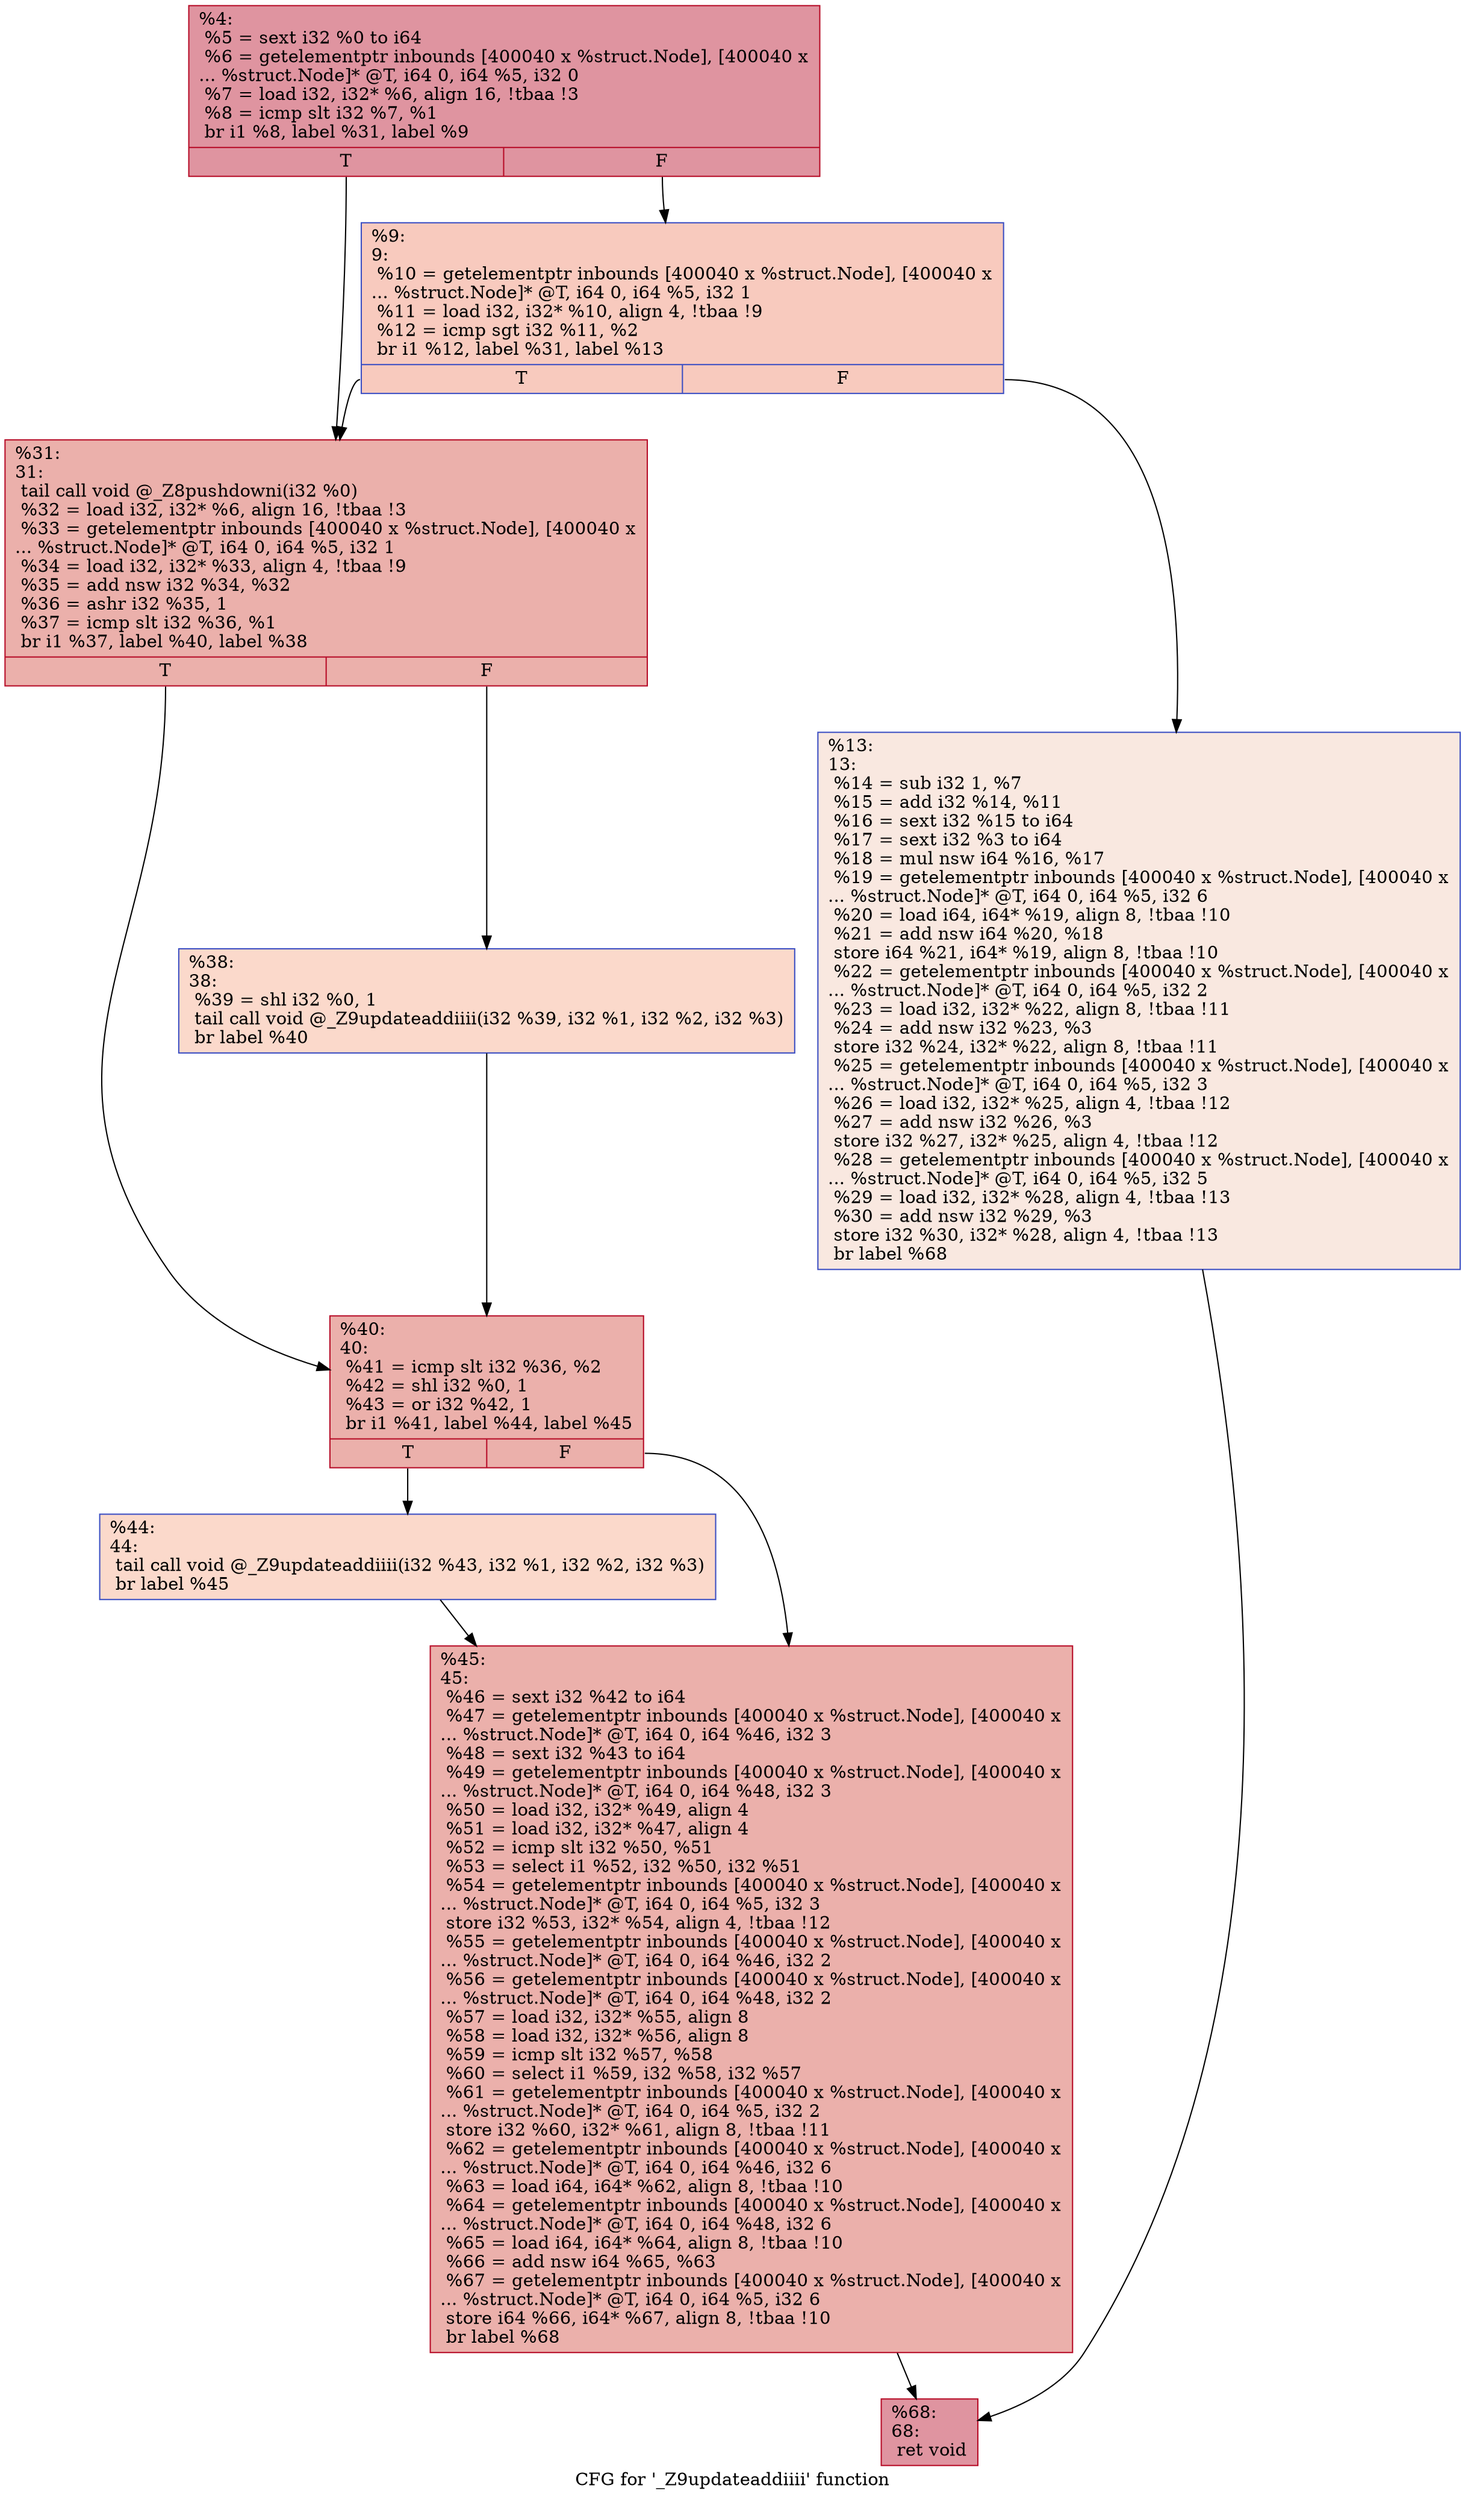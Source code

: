 digraph "CFG for '_Z9updateaddiiii' function" {
	label="CFG for '_Z9updateaddiiii' function";

	Node0x560008b83b80 [shape=record,color="#b70d28ff", style=filled, fillcolor="#b70d2870",label="{%4:\l  %5 = sext i32 %0 to i64\l  %6 = getelementptr inbounds [400040 x %struct.Node], [400040 x\l... %struct.Node]* @T, i64 0, i64 %5, i32 0\l  %7 = load i32, i32* %6, align 16, !tbaa !3\l  %8 = icmp slt i32 %7, %1\l  br i1 %8, label %31, label %9\l|{<s0>T|<s1>F}}"];
	Node0x560008b83b80:s0 -> Node0x560008b83bd0;
	Node0x560008b83b80:s1 -> Node0x560008b83f00;
	Node0x560008b83f00 [shape=record,color="#3d50c3ff", style=filled, fillcolor="#ef886b70",label="{%9:\l9:                                                \l  %10 = getelementptr inbounds [400040 x %struct.Node], [400040 x\l... %struct.Node]* @T, i64 0, i64 %5, i32 1\l  %11 = load i32, i32* %10, align 4, !tbaa !9\l  %12 = icmp sgt i32 %11, %2\l  br i1 %12, label %31, label %13\l|{<s0>T|<s1>F}}"];
	Node0x560008b83f00:s0 -> Node0x560008b83bd0;
	Node0x560008b83f00:s1 -> Node0x560008b84220;
	Node0x560008b84220 [shape=record,color="#3d50c3ff", style=filled, fillcolor="#f1ccb870",label="{%13:\l13:                                               \l  %14 = sub i32 1, %7\l  %15 = add i32 %14, %11\l  %16 = sext i32 %15 to i64\l  %17 = sext i32 %3 to i64\l  %18 = mul nsw i64 %16, %17\l  %19 = getelementptr inbounds [400040 x %struct.Node], [400040 x\l... %struct.Node]* @T, i64 0, i64 %5, i32 6\l  %20 = load i64, i64* %19, align 8, !tbaa !10\l  %21 = add nsw i64 %20, %18\l  store i64 %21, i64* %19, align 8, !tbaa !10\l  %22 = getelementptr inbounds [400040 x %struct.Node], [400040 x\l... %struct.Node]* @T, i64 0, i64 %5, i32 2\l  %23 = load i32, i32* %22, align 8, !tbaa !11\l  %24 = add nsw i32 %23, %3\l  store i32 %24, i32* %22, align 8, !tbaa !11\l  %25 = getelementptr inbounds [400040 x %struct.Node], [400040 x\l... %struct.Node]* @T, i64 0, i64 %5, i32 3\l  %26 = load i32, i32* %25, align 4, !tbaa !12\l  %27 = add nsw i32 %26, %3\l  store i32 %27, i32* %25, align 4, !tbaa !12\l  %28 = getelementptr inbounds [400040 x %struct.Node], [400040 x\l... %struct.Node]* @T, i64 0, i64 %5, i32 5\l  %29 = load i32, i32* %28, align 4, !tbaa !13\l  %30 = add nsw i32 %29, %3\l  store i32 %30, i32* %28, align 4, !tbaa !13\l  br label %68\l}"];
	Node0x560008b84220 -> Node0x560008b84ee0;
	Node0x560008b83bd0 [shape=record,color="#b70d28ff", style=filled, fillcolor="#d24b4070",label="{%31:\l31:                                               \l  tail call void @_Z8pushdowni(i32 %0)\l  %32 = load i32, i32* %6, align 16, !tbaa !3\l  %33 = getelementptr inbounds [400040 x %struct.Node], [400040 x\l... %struct.Node]* @T, i64 0, i64 %5, i32 1\l  %34 = load i32, i32* %33, align 4, !tbaa !9\l  %35 = add nsw i32 %34, %32\l  %36 = ashr i32 %35, 1\l  %37 = icmp slt i32 %36, %1\l  br i1 %37, label %40, label %38\l|{<s0>T|<s1>F}}"];
	Node0x560008b83bd0:s0 -> Node0x560008b85400;
	Node0x560008b83bd0:s1 -> Node0x560008b85450;
	Node0x560008b85450 [shape=record,color="#3d50c3ff", style=filled, fillcolor="#f7a88970",label="{%38:\l38:                                               \l  %39 = shl i32 %0, 1\l  tail call void @_Z9updateaddiiii(i32 %39, i32 %1, i32 %2, i32 %3)\l  br label %40\l}"];
	Node0x560008b85450 -> Node0x560008b85400;
	Node0x560008b85400 [shape=record,color="#b70d28ff", style=filled, fillcolor="#d24b4070",label="{%40:\l40:                                               \l  %41 = icmp slt i32 %36, %2\l  %42 = shl i32 %0, 1\l  %43 = or i32 %42, 1\l  br i1 %41, label %44, label %45\l|{<s0>T|<s1>F}}"];
	Node0x560008b85400:s0 -> Node0x560008b85990;
	Node0x560008b85400:s1 -> Node0x560008b859e0;
	Node0x560008b85990 [shape=record,color="#3d50c3ff", style=filled, fillcolor="#f7a88970",label="{%44:\l44:                                               \l  tail call void @_Z9updateaddiiii(i32 %43, i32 %1, i32 %2, i32 %3)\l  br label %45\l}"];
	Node0x560008b85990 -> Node0x560008b859e0;
	Node0x560008b859e0 [shape=record,color="#b70d28ff", style=filled, fillcolor="#d24b4070",label="{%45:\l45:                                               \l  %46 = sext i32 %42 to i64\l  %47 = getelementptr inbounds [400040 x %struct.Node], [400040 x\l... %struct.Node]* @T, i64 0, i64 %46, i32 3\l  %48 = sext i32 %43 to i64\l  %49 = getelementptr inbounds [400040 x %struct.Node], [400040 x\l... %struct.Node]* @T, i64 0, i64 %48, i32 3\l  %50 = load i32, i32* %49, align 4\l  %51 = load i32, i32* %47, align 4\l  %52 = icmp slt i32 %50, %51\l  %53 = select i1 %52, i32 %50, i32 %51\l  %54 = getelementptr inbounds [400040 x %struct.Node], [400040 x\l... %struct.Node]* @T, i64 0, i64 %5, i32 3\l  store i32 %53, i32* %54, align 4, !tbaa !12\l  %55 = getelementptr inbounds [400040 x %struct.Node], [400040 x\l... %struct.Node]* @T, i64 0, i64 %46, i32 2\l  %56 = getelementptr inbounds [400040 x %struct.Node], [400040 x\l... %struct.Node]* @T, i64 0, i64 %48, i32 2\l  %57 = load i32, i32* %55, align 8\l  %58 = load i32, i32* %56, align 8\l  %59 = icmp slt i32 %57, %58\l  %60 = select i1 %59, i32 %58, i32 %57\l  %61 = getelementptr inbounds [400040 x %struct.Node], [400040 x\l... %struct.Node]* @T, i64 0, i64 %5, i32 2\l  store i32 %60, i32* %61, align 8, !tbaa !11\l  %62 = getelementptr inbounds [400040 x %struct.Node], [400040 x\l... %struct.Node]* @T, i64 0, i64 %46, i32 6\l  %63 = load i64, i64* %62, align 8, !tbaa !10\l  %64 = getelementptr inbounds [400040 x %struct.Node], [400040 x\l... %struct.Node]* @T, i64 0, i64 %48, i32 6\l  %65 = load i64, i64* %64, align 8, !tbaa !10\l  %66 = add nsw i64 %65, %63\l  %67 = getelementptr inbounds [400040 x %struct.Node], [400040 x\l... %struct.Node]* @T, i64 0, i64 %5, i32 6\l  store i64 %66, i64* %67, align 8, !tbaa !10\l  br label %68\l}"];
	Node0x560008b859e0 -> Node0x560008b84ee0;
	Node0x560008b84ee0 [shape=record,color="#b70d28ff", style=filled, fillcolor="#b70d2870",label="{%68:\l68:                                               \l  ret void\l}"];
}
